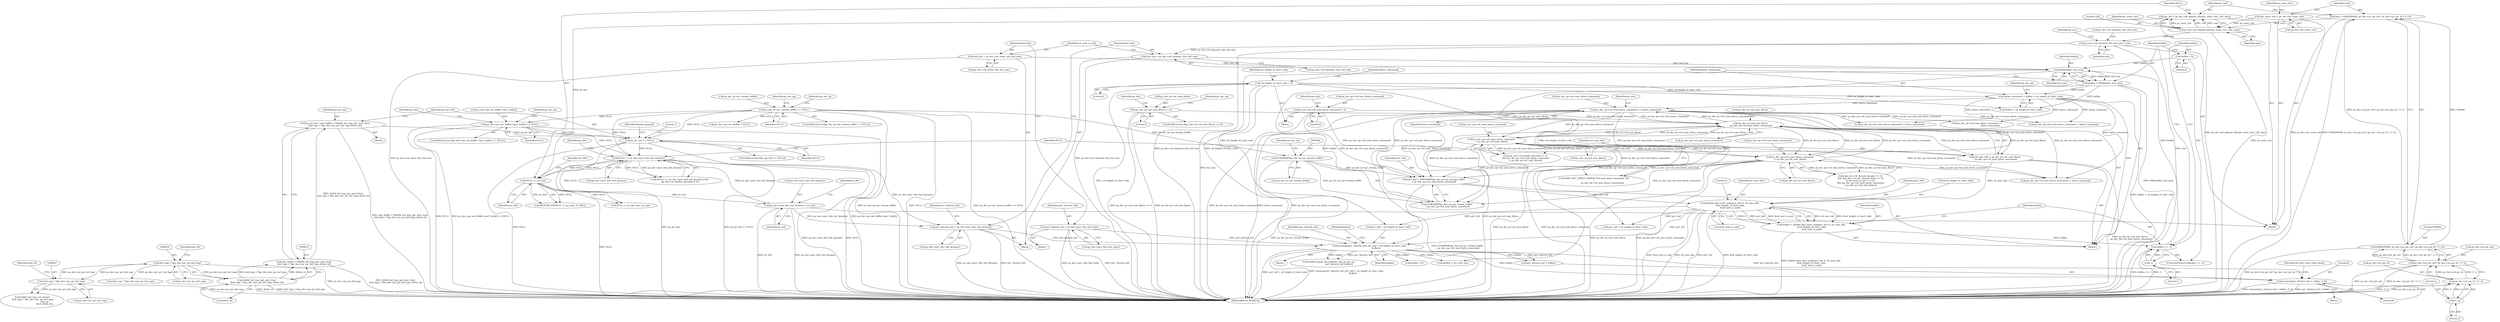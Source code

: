 digraph "0_Android_326fe991a4b7971e8aeaf4ac775491dd8abd85bb@API" {
"1001218" [label="(Call,memset(pu1_bitstrm_buf + buflen, 0, 8))"];
"1001205" [label="(Call,memcpy(pu1_bitstrm_buf, pu1_buf + u4_length_of_start_code,\n                   buflen))"];
"1001060" [label="(Call,pu1_bitstrm_buf = ps_dec->pu1_bits_buf_dynamic)"];
"1001000" [label="(Call,NULL == ps_dec->pu1_bits_buf_dynamic)"];
"1001041" [label="(Call,NULL == pv_buf)"];
"1001034" [label="(Call,pv_buf = ps_dec->pf_aligned_alloc(pv_mem_ctxt, 128, size))"];
"1001036" [label="(Call,ps_dec->pf_aligned_alloc(pv_mem_ctxt, 128, size))"];
"1001014" [label="(Call,*pv_mem_ctxt = ps_dec->pv_mem_ctxt)"];
"1001019" [label="(Call,size = MAX(256000, ps_dec->u2_pic_wd * ps_dec->u2_pic_ht * 3 / 2))"];
"1001021" [label="(Call,MAX(256000, ps_dec->u2_pic_wd * ps_dec->u2_pic_ht * 3 / 2))"];
"1001023" [label="(Call,ps_dec->u2_pic_wd * ps_dec->u2_pic_ht * 3 / 2)"];
"1001027" [label="(Call,ps_dec->u2_pic_ht * 3 / 2)"];
"1001031" [label="(Call,3 / 2)"];
"1000406" [label="(Call,ps_dec->ps_out_buffer->pu1_bufs[i] == NULL)"];
"1000260" [label="(Call,ps_dec_ip->pv_stream_buffer == NULL)"];
"1000623" [label="(Call,ps_pic_buf == NULL)"];
"1000610" [label="(Call,ps_pic_buf = (pic_buffer_t *)ih264_buf_mgr_get_next_free(\n (buf_mgr_t *)ps_dec->pv_pic_buf_mgr, &free_id))"];
"1000612" [label="(Call,(pic_buffer_t *)ih264_buf_mgr_get_next_free(\n (buf_mgr_t *)ps_dec->pv_pic_buf_mgr, &free_id))"];
"1000614" [label="(Call,ih264_buf_mgr_get_next_free(\n (buf_mgr_t *)ps_dec->pv_pic_buf_mgr, &free_id))"];
"1000615" [label="(Call,(buf_mgr_t *)ps_dec->pv_pic_buf_mgr)"];
"1000686" [label="(Call,(buf_mgr_t *)ps_dec->pv_pic_buf_mgr)"];
"1001045" [label="(Call,ps_dec->pu1_bits_buf_dynamic = pv_buf)"];
"1001072" [label="(Call,pu1_bitstrm_buf = ps_dec->pu1_bits_buf_static)"];
"1001087" [label="(Call,ih264d_find_start_code(pu1_buf, 0, u4_max_ofst,\n &u4_length_of_start_code,\n &u4_next_is_aud))"];
"1000978" [label="(Call,pu1_buf = (UWORD8*)ps_dec_ip->pv_stream_buffer\n + ps_dec_op->u4_num_bytes_consumed)"];
"1000981" [label="(Call,(UWORD8*)ps_dec_ip->pv_stream_buffer)"];
"1001113" [label="(Call,ps_dec_op->u4_num_bytes_consumed += bytes_consumed)"];
"1001108" [label="(Call,bytes_consumed = buflen + u4_length_of_start_code)"];
"1001103" [label="(Call,buflen = MIN(buflen, buf_size))"];
"1001105" [label="(Call,MIN(buflen, buf_size))"];
"1001096" [label="(Call,buflen == -1)"];
"1001085" [label="(Call,buflen = ih264d_find_start_code(pu1_buf, 0, u4_max_ofst,\n &u4_length_of_start_code,\n &u4_next_is_aud))"];
"1001098" [label="(Call,-1)"];
"1001100" [label="(Call,buflen = 0)"];
"1001065" [label="(Call,buf_size = ps_dec->u4_dynamic_bits_buf_size)"];
"1001050" [label="(Call,ps_dec->u4_dynamic_bits_buf_size = size)"];
"1001077" [label="(Call,buf_size = ps_dec->u4_static_bits_buf_size)"];
"1000171" [label="(Call,u4_length_of_start_code = 0)"];
"1000991" [label="(Call,ps_dec_ip->u4_num_Bytes\n - ps_dec_op->u4_num_bytes_consumed)"];
"1001430" [label="(Call,ps_dec_op->u4_num_bytes_consumed\n < ps_dec_ip->u4_num_Bytes)"];
"1001455" [label="(Call,ps_dec_op->u4_num_bytes_consumed\n < ps_dec_ip->u4_num_Bytes)"];
"1000281" [label="(Call,ps_dec_ip->u4_num_Bytes <= 0)"];
"1000306" [label="(Call,ps_dec_op->u4_num_bytes_consumed = 0)"];
"1000989" [label="(Call,u4_max_ofst = ps_dec_ip->u4_num_Bytes\n - ps_dec_op->u4_num_bytes_consumed)"];
"1001088" [label="(Identifier,pu1_buf)"];
"1001375" [label="(Call,ps_dec_op->u4_num_bytes_consumed -= bytes_consumed)"];
"1002105" [label="(Call,NULL != ps_dec->ps_cur_sps)"];
"1000311" [label="(Call,ps_dec->ps_out_buffer = NULL)"];
"1001057" [label="(Identifier,ps_dec)"];
"1000617" [label="(Call,ps_dec->pv_pic_buf_mgr)"];
"1001039" [label="(Identifier,size)"];
"1001217" [label="(Block,)"];
"1000614" [label="(Call,ih264_buf_mgr_get_next_free(\n (buf_mgr_t *)ps_dec->pv_pic_buf_mgr, &free_id))"];
"1001099" [label="(Literal,1)"];
"1000285" [label="(Literal,0)"];
"1000991" [label="(Call,ps_dec_ip->u4_num_Bytes\n - ps_dec_op->u4_num_bytes_consumed)"];
"1001085" [label="(Call,buflen = ih264d_find_start_code(pu1_buf, 0, u4_max_ofst,\n &u4_length_of_start_code,\n &u4_next_is_aud))"];
"1001010" [label="(Block,)"];
"1001077" [label="(Call,buf_size = ps_dec->u4_static_bits_buf_size)"];
"1001431" [label="(Call,ps_dec_op->u4_num_bytes_consumed)"];
"1001066" [label="(Identifier,buf_size)"];
"1001291" [label="(Call,ih264d_parse_nal_unit(dec_hdl, ps_dec_op,\n                              pu1_bitstrm_buf, buflen))"];
"1001103" [label="(Call,buflen = MIN(buflen, buf_size))"];
"1000980" [label="(Call,(UWORD8*)ps_dec_ip->pv_stream_buffer\n + ps_dec_op->u4_num_bytes_consumed)"];
"1001439" [label="(Call,((ps_dec->i4_decode_header == 0)\n && ((ps_dec->u1_pic_decode_done == 0)\n || (u4_next_is_aud == 1)))\n && (ps_dec_op->u4_num_bytes_consumed\n < ps_dec_ip->u4_num_Bytes))"];
"1001223" [label="(Literal,8)"];
"1001219" [label="(Call,pu1_bitstrm_buf + buflen)"];
"1000990" [label="(Identifier,u4_max_ofst)"];
"1000281" [label="(Call,ps_dec_ip->u4_num_Bytes <= 0)"];
"1001074" [label="(Call,ps_dec->pu1_bits_buf_static)"];
"1001051" [label="(Call,ps_dec->u4_dynamic_bits_buf_size)"];
"1000989" [label="(Call,u4_max_ofst = ps_dec_ip->u4_num_Bytes\n - ps_dec_op->u4_num_bytes_consumed)"];
"1000435" [label="(Identifier,ps_dec)"];
"1001100" [label="(Call,buflen = 0)"];
"1001117" [label="(Identifier,bytes_consumed)"];
"1001115" [label="(Identifier,ps_dec_op)"];
"1001019" [label="(Call,size = MAX(256000, ps_dec->u2_pic_wd * ps_dec->u2_pic_ht * 3 / 2))"];
"1001033" [label="(Literal,2)"];
"1001097" [label="(Identifier,buflen)"];
"1000260" [label="(Call,ps_dec_ip->pv_stream_buffer == NULL)"];
"1000407" [label="(Call,ps_dec->ps_out_buffer->pu1_bufs[i])"];
"1001049" [label="(Identifier,pv_buf)"];
"1000283" [label="(Identifier,ps_dec_ip)"];
"1000418" [label="(Identifier,ps_dec_op)"];
"1001014" [label="(Call,*pv_mem_ctxt = ps_dec->pv_mem_ctxt)"];
"1001091" [label="(Call,&u4_length_of_start_code)"];
"1001078" [label="(Identifier,buf_size)"];
"1001089" [label="(Literal,0)"];
"1001062" [label="(Call,ps_dec->pu1_bits_buf_dynamic)"];
"1000612" [label="(Call,(pic_buffer_t *)ih264_buf_mgr_get_next_free(\n (buf_mgr_t *)ps_dec->pv_pic_buf_mgr, &free_id))"];
"1001086" [label="(Identifier,buflen)"];
"1000624" [label="(Identifier,ps_pic_buf)"];
"1001214" [label="(Identifier,buflen)"];
"1001456" [label="(Call,ps_dec_op->u4_num_bytes_consumed)"];
"1001110" [label="(Call,buflen + u4_length_of_start_code)"];
"1001072" [label="(Call,pu1_bitstrm_buf = ps_dec->pu1_bits_buf_static)"];
"1001041" [label="(Call,NULL == pv_buf)"];
"1001114" [label="(Call,ps_dec_op->u4_num_bytes_consumed)"];
"1001156" [label="(Call,ps_dec_op->u4_num_bytes_consumed -=\n                                        bytes_consumed)"];
"1000685" [label="(Call,ih264_buf_mgr_set_status(\n (buf_mgr_t *)ps_dec->pv_pic_buf_mgr,\n                                    free_id,\n                                    BUF_MGR_IO))"];
"1001096" [label="(Call,buflen == -1)"];
"1001042" [label="(Identifier,NULL)"];
"1000261" [label="(Call,ps_dec_ip->pv_stream_buffer)"];
"1001043" [label="(Identifier,pv_buf)"];
"1001090" [label="(Identifier,u4_max_ofst)"];
"1001065" [label="(Call,buf_size = ps_dec->u4_dynamic_bits_buf_size)"];
"1001038" [label="(Literal,128)"];
"1001124" [label="(Identifier,ps_dec)"];
"1001002" [label="(Call,ps_dec->pu1_bits_buf_dynamic)"];
"1000983" [label="(Call,ps_dec_ip->pv_stream_buffer)"];
"1000979" [label="(Identifier,pu1_buf)"];
"1001023" [label="(Call,ps_dec->u2_pic_wd * ps_dec->u2_pic_ht * 3 / 2)"];
"1001108" [label="(Call,bytes_consumed = buflen + u4_length_of_start_code)"];
"1000173" [label="(Literal,0)"];
"1001106" [label="(Identifier,buflen)"];
"1001054" [label="(Identifier,size)"];
"1001034" [label="(Call,pv_buf = ps_dec->pf_aligned_alloc(pv_mem_ctxt, 128, size))"];
"1001424" [label="(Call,(ps_dec->i4_header_decoded != 3)\n && (ps_dec_op->u4_num_bytes_consumed\n < ps_dec_ip->u4_num_Bytes))"];
"1000992" [label="(Call,ps_dec_ip->u4_num_Bytes)"];
"1001000" [label="(Call,NULL == ps_dec->pu1_bits_buf_dynamic)"];
"1001210" [label="(Identifier,buflen)"];
"1001113" [label="(Call,ps_dec_op->u4_num_bytes_consumed += bytes_consumed)"];
"1001213" [label="(Call,buflen + 8)"];
"1000414" [label="(Identifier,NULL)"];
"1001036" [label="(Call,ps_dec->pf_aligned_alloc(pv_mem_ctxt, 128, size))"];
"1001098" [label="(Call,-1)"];
"1000172" [label="(Identifier,u4_length_of_start_code)"];
"1000686" [label="(Call,(buf_mgr_t *)ps_dec->pv_pic_buf_mgr)"];
"1000999" [label="(Call,(NULL == ps_dec->pu1_bits_buf_dynamic) &&\n (ps_dec->i4_header_decoded & 1))"];
"1001020" [label="(Identifier,size)"];
"1000615" [label="(Call,(buf_mgr_t *)ps_dec->pv_pic_buf_mgr)"];
"1000608" [label="(Block,)"];
"1001052" [label="(Identifier,ps_dec)"];
"1001083" [label="(Identifier,u4_next_is_aud)"];
"1001434" [label="(Call,ps_dec_ip->u4_num_Bytes)"];
"1001007" [label="(Identifier,ps_dec)"];
"1001037" [label="(Identifier,pv_mem_ctxt)"];
"1001079" [label="(Call,ps_dec->u4_static_bits_buf_size)"];
"1000303" [label="(Identifier,ps_dec)"];
"1000282" [label="(Call,ps_dec_ip->u4_num_Bytes)"];
"1001050" [label="(Call,ps_dec->u4_dynamic_bits_buf_size = size)"];
"1001001" [label="(Identifier,NULL)"];
"1002147" [label="(MethodReturn,WORD32)"];
"1000622" [label="(ControlStructure,if(ps_pic_buf == NULL))"];
"1001087" [label="(Call,ih264d_find_start_code(pu1_buf, 0, u4_max_ofst,\n &u4_length_of_start_code,\n &u4_next_is_aud))"];
"1001060" [label="(Call,pu1_bitstrm_buf = ps_dec->pu1_bits_buf_dynamic)"];
"1000406" [label="(Call,ps_dec->ps_out_buffer->pu1_bufs[i] == NULL)"];
"1001455" [label="(Call,ps_dec_op->u4_num_bytes_consumed\n < ps_dec_ip->u4_num_Bytes)"];
"1001207" [label="(Call,pu1_buf + u4_length_of_start_code)"];
"1001045" [label="(Call,ps_dec->pu1_bits_buf_dynamic = pv_buf)"];
"1001095" [label="(ControlStructure,if(buflen == -1))"];
"1001218" [label="(Call,memset(pu1_bitstrm_buf + buflen, 0, 8))"];
"1001107" [label="(Identifier,buf_size)"];
"1001430" [label="(Call,ps_dec_op->u4_num_bytes_consumed\n < ps_dec_ip->u4_num_Bytes)"];
"1000171" [label="(Call,u4_length_of_start_code = 0)"];
"1001016" [label="(Call,ps_dec->pv_mem_ctxt)"];
"1001032" [label="(Literal,3)"];
"1000630" [label="(Identifier,display_queued)"];
"1000264" [label="(Identifier,NULL)"];
"1000978" [label="(Call,pu1_buf = (UWORD8*)ps_dec_ip->pv_stream_buffer\n + ps_dec_op->u4_num_bytes_consumed)"];
"1000151" [label="(Block,)"];
"1000280" [label="(ControlStructure,if(ps_dec_ip->u4_num_Bytes <= 0))"];
"1001205" [label="(Call,memcpy(pu1_bitstrm_buf, pu1_buf + u4_length_of_start_code,\n                   buflen))"];
"1000313" [label="(Identifier,ps_dec)"];
"1001131" [label="(Call,pu1_buf + u4_length_of_start_code)"];
"1000981" [label="(Call,(UWORD8*)ps_dec_ip->pv_stream_buffer)"];
"1001225" [label="(Identifier,u4_first_start_code_found)"];
"1000268" [label="(Identifier,ps_dec_op)"];
"1000621" [label="(Identifier,free_id)"];
"1001104" [label="(Identifier,buflen)"];
"1001061" [label="(Identifier,pu1_bitstrm_buf)"];
"1001212" [label="(Call,(buflen + 8) < buf_size)"];
"1002140" [label="(Call,H264_DEC_DEBUG_PRINT(\"The num bytes consumed: %d\n\",\n                         ps_dec_op->u4_num_bytes_consumed))"];
"1001109" [label="(Identifier,bytes_consumed)"];
"1001071" [label="(Block,)"];
"1000995" [label="(Call,ps_dec_op->u4_num_bytes_consumed)"];
"1001024" [label="(Call,ps_dec->u2_pic_wd)"];
"1001031" [label="(Call,3 / 2)"];
"1001105" [label="(Call,MIN(buflen, buf_size))"];
"1001073" [label="(Identifier,pu1_bitstrm_buf)"];
"1000610" [label="(Call,ps_pic_buf = (pic_buffer_t *)ih264_buf_mgr_get_next_free(\n (buf_mgr_t *)ps_dec->pv_pic_buf_mgr, &free_id))"];
"1001102" [label="(Literal,0)"];
"1000691" [label="(Identifier,free_id)"];
"1000306" [label="(Call,ps_dec_op->u4_num_bytes_consumed = 0)"];
"1001222" [label="(Literal,0)"];
"1000176" [label="(Identifier,bytes_consumed)"];
"1001035" [label="(Identifier,pv_buf)"];
"1001021" [label="(Call,MAX(256000, ps_dec->u2_pic_wd * ps_dec->u2_pic_ht * 3 / 2))"];
"1000987" [label="(Identifier,ps_dec_op)"];
"1001028" [label="(Call,ps_dec->u2_pic_ht)"];
"1000625" [label="(Identifier,NULL)"];
"1000611" [label="(Identifier,ps_pic_buf)"];
"1000976" [label="(Block,)"];
"1001015" [label="(Identifier,pv_mem_ctxt)"];
"1001592" [label="(Call,ps_dec_op->u4_num_bytes_consumed -= bytes_consumed)"];
"1001459" [label="(Call,ps_dec_ip->u4_num_Bytes)"];
"1001101" [label="(Identifier,buflen)"];
"1001044" [label="(Identifier,IV_FAIL)"];
"1001093" [label="(Call,&u4_next_is_aud)"];
"1001067" [label="(Call,ps_dec->u4_dynamic_bits_buf_size)"];
"1000405" [label="(ControlStructure,if(ps_dec->ps_out_buffer->pu1_bufs[i] == NULL))"];
"1000289" [label="(Identifier,ps_dec_op)"];
"1001204" [label="(Block,)"];
"1000259" [label="(ControlStructure,if(ps_dec_ip->pv_stream_buffer == NULL))"];
"1000688" [label="(Call,ps_dec->pv_pic_buf_mgr)"];
"1000307" [label="(Call,ps_dec_op->u4_num_bytes_consumed)"];
"1001046" [label="(Call,ps_dec->pu1_bits_buf_dynamic)"];
"1000623" [label="(Call,ps_pic_buf == NULL)"];
"1001059" [label="(Block,)"];
"1001040" [label="(Call,RETURN_IF((NULL == pv_buf), IV_FAIL))"];
"1001027" [label="(Call,ps_dec->u2_pic_ht * 3 / 2)"];
"1001022" [label="(Literal,256000)"];
"1000678" [label="(Literal,1)"];
"1000696" [label="(Call,(buf_mgr_t *)ps_dec->pv_pic_buf_mgr)"];
"1001206" [label="(Identifier,pu1_bitstrm_buf)"];
"1000620" [label="(Call,&free_id)"];
"1000310" [label="(Literal,0)"];
"1001352" [label="(Call,ps_dec_op->u4_num_bytes_consumed -= bytes_consumed)"];
"1001218" -> "1001217"  [label="AST: "];
"1001218" -> "1001223"  [label="CFG: "];
"1001219" -> "1001218"  [label="AST: "];
"1001222" -> "1001218"  [label="AST: "];
"1001223" -> "1001218"  [label="AST: "];
"1001225" -> "1001218"  [label="CFG: "];
"1001218" -> "1002147"  [label="DDG: memset(pu1_bitstrm_buf + buflen, 0, 8)"];
"1001218" -> "1002147"  [label="DDG: pu1_bitstrm_buf + buflen"];
"1001205" -> "1001218"  [label="DDG: pu1_bitstrm_buf"];
"1001205" -> "1001218"  [label="DDG: buflen"];
"1001205" -> "1001204"  [label="AST: "];
"1001205" -> "1001210"  [label="CFG: "];
"1001206" -> "1001205"  [label="AST: "];
"1001207" -> "1001205"  [label="AST: "];
"1001210" -> "1001205"  [label="AST: "];
"1001214" -> "1001205"  [label="CFG: "];
"1001205" -> "1002147"  [label="DDG: memcpy(pu1_bitstrm_buf, pu1_buf + u4_length_of_start_code,\n                   buflen)"];
"1001205" -> "1002147"  [label="DDG: pu1_buf + u4_length_of_start_code"];
"1001060" -> "1001205"  [label="DDG: pu1_bitstrm_buf"];
"1001072" -> "1001205"  [label="DDG: pu1_bitstrm_buf"];
"1001087" -> "1001205"  [label="DDG: pu1_buf"];
"1000171" -> "1001205"  [label="DDG: u4_length_of_start_code"];
"1001103" -> "1001205"  [label="DDG: buflen"];
"1001205" -> "1001212"  [label="DDG: buflen"];
"1001205" -> "1001213"  [label="DDG: buflen"];
"1001205" -> "1001219"  [label="DDG: pu1_bitstrm_buf"];
"1001205" -> "1001219"  [label="DDG: buflen"];
"1001205" -> "1001291"  [label="DDG: pu1_bitstrm_buf"];
"1001205" -> "1001291"  [label="DDG: buflen"];
"1001060" -> "1001059"  [label="AST: "];
"1001060" -> "1001062"  [label="CFG: "];
"1001061" -> "1001060"  [label="AST: "];
"1001062" -> "1001060"  [label="AST: "];
"1001066" -> "1001060"  [label="CFG: "];
"1001060" -> "1002147"  [label="DDG: ps_dec->pu1_bits_buf_dynamic"];
"1001060" -> "1002147"  [label="DDG: pu1_bitstrm_buf"];
"1001000" -> "1001060"  [label="DDG: ps_dec->pu1_bits_buf_dynamic"];
"1001045" -> "1001060"  [label="DDG: ps_dec->pu1_bits_buf_dynamic"];
"1001000" -> "1000999"  [label="AST: "];
"1001000" -> "1001002"  [label="CFG: "];
"1001001" -> "1001000"  [label="AST: "];
"1001002" -> "1001000"  [label="AST: "];
"1001007" -> "1001000"  [label="CFG: "];
"1000999" -> "1001000"  [label="CFG: "];
"1001000" -> "1002147"  [label="DDG: NULL"];
"1001000" -> "1002147"  [label="DDG: ps_dec->pu1_bits_buf_dynamic"];
"1001000" -> "1000999"  [label="DDG: NULL"];
"1001000" -> "1000999"  [label="DDG: ps_dec->pu1_bits_buf_dynamic"];
"1001041" -> "1001000"  [label="DDG: NULL"];
"1000406" -> "1001000"  [label="DDG: NULL"];
"1000623" -> "1001000"  [label="DDG: NULL"];
"1000260" -> "1001000"  [label="DDG: NULL"];
"1001045" -> "1001000"  [label="DDG: ps_dec->pu1_bits_buf_dynamic"];
"1001000" -> "1001041"  [label="DDG: NULL"];
"1001000" -> "1002105"  [label="DDG: NULL"];
"1001041" -> "1001040"  [label="AST: "];
"1001041" -> "1001043"  [label="CFG: "];
"1001042" -> "1001041"  [label="AST: "];
"1001043" -> "1001041"  [label="AST: "];
"1001044" -> "1001041"  [label="CFG: "];
"1001041" -> "1002147"  [label="DDG: NULL"];
"1001041" -> "1001040"  [label="DDG: NULL"];
"1001041" -> "1001040"  [label="DDG: pv_buf"];
"1001034" -> "1001041"  [label="DDG: pv_buf"];
"1001041" -> "1001045"  [label="DDG: pv_buf"];
"1001041" -> "1002105"  [label="DDG: NULL"];
"1001034" -> "1001010"  [label="AST: "];
"1001034" -> "1001036"  [label="CFG: "];
"1001035" -> "1001034"  [label="AST: "];
"1001036" -> "1001034"  [label="AST: "];
"1001042" -> "1001034"  [label="CFG: "];
"1001034" -> "1002147"  [label="DDG: ps_dec->pf_aligned_alloc(pv_mem_ctxt, 128, size)"];
"1001036" -> "1001034"  [label="DDG: pv_mem_ctxt"];
"1001036" -> "1001034"  [label="DDG: 128"];
"1001036" -> "1001034"  [label="DDG: size"];
"1001036" -> "1001039"  [label="CFG: "];
"1001037" -> "1001036"  [label="AST: "];
"1001038" -> "1001036"  [label="AST: "];
"1001039" -> "1001036"  [label="AST: "];
"1001036" -> "1002147"  [label="DDG: pv_mem_ctxt"];
"1001014" -> "1001036"  [label="DDG: pv_mem_ctxt"];
"1001019" -> "1001036"  [label="DDG: size"];
"1001036" -> "1001050"  [label="DDG: size"];
"1001014" -> "1001010"  [label="AST: "];
"1001014" -> "1001016"  [label="CFG: "];
"1001015" -> "1001014"  [label="AST: "];
"1001016" -> "1001014"  [label="AST: "];
"1001020" -> "1001014"  [label="CFG: "];
"1001014" -> "1002147"  [label="DDG: ps_dec->pv_mem_ctxt"];
"1001019" -> "1001010"  [label="AST: "];
"1001019" -> "1001021"  [label="CFG: "];
"1001020" -> "1001019"  [label="AST: "];
"1001021" -> "1001019"  [label="AST: "];
"1001035" -> "1001019"  [label="CFG: "];
"1001019" -> "1002147"  [label="DDG: MAX(256000, ps_dec->u2_pic_wd * ps_dec->u2_pic_ht * 3 / 2)"];
"1001021" -> "1001019"  [label="DDG: 256000"];
"1001021" -> "1001019"  [label="DDG: ps_dec->u2_pic_wd * ps_dec->u2_pic_ht * 3 / 2"];
"1001021" -> "1001023"  [label="CFG: "];
"1001022" -> "1001021"  [label="AST: "];
"1001023" -> "1001021"  [label="AST: "];
"1001021" -> "1002147"  [label="DDG: ps_dec->u2_pic_wd * ps_dec->u2_pic_ht * 3 / 2"];
"1001023" -> "1001021"  [label="DDG: ps_dec->u2_pic_wd"];
"1001023" -> "1001021"  [label="DDG: ps_dec->u2_pic_ht * 3 / 2"];
"1001023" -> "1001027"  [label="CFG: "];
"1001024" -> "1001023"  [label="AST: "];
"1001027" -> "1001023"  [label="AST: "];
"1001023" -> "1002147"  [label="DDG: ps_dec->u2_pic_wd"];
"1001023" -> "1002147"  [label="DDG: ps_dec->u2_pic_ht * 3 / 2"];
"1001027" -> "1001023"  [label="DDG: ps_dec->u2_pic_ht"];
"1001027" -> "1001023"  [label="DDG: 3 / 2"];
"1001027" -> "1001031"  [label="CFG: "];
"1001028" -> "1001027"  [label="AST: "];
"1001031" -> "1001027"  [label="AST: "];
"1001027" -> "1002147"  [label="DDG: ps_dec->u2_pic_ht"];
"1001027" -> "1002147"  [label="DDG: 3 / 2"];
"1001031" -> "1001027"  [label="DDG: 3"];
"1001031" -> "1001027"  [label="DDG: 2"];
"1001031" -> "1001033"  [label="CFG: "];
"1001032" -> "1001031"  [label="AST: "];
"1001033" -> "1001031"  [label="AST: "];
"1000406" -> "1000405"  [label="AST: "];
"1000406" -> "1000414"  [label="CFG: "];
"1000407" -> "1000406"  [label="AST: "];
"1000414" -> "1000406"  [label="AST: "];
"1000418" -> "1000406"  [label="CFG: "];
"1000435" -> "1000406"  [label="CFG: "];
"1000406" -> "1002147"  [label="DDG: ps_dec->ps_out_buffer->pu1_bufs[i]"];
"1000406" -> "1002147"  [label="DDG: NULL"];
"1000406" -> "1002147"  [label="DDG: ps_dec->ps_out_buffer->pu1_bufs[i] == NULL"];
"1000260" -> "1000406"  [label="DDG: NULL"];
"1000406" -> "1000623"  [label="DDG: NULL"];
"1000260" -> "1000259"  [label="AST: "];
"1000260" -> "1000264"  [label="CFG: "];
"1000261" -> "1000260"  [label="AST: "];
"1000264" -> "1000260"  [label="AST: "];
"1000268" -> "1000260"  [label="CFG: "];
"1000283" -> "1000260"  [label="CFG: "];
"1000260" -> "1002147"  [label="DDG: ps_dec_ip->pv_stream_buffer == NULL"];
"1000260" -> "1002147"  [label="DDG: NULL"];
"1000260" -> "1002147"  [label="DDG: ps_dec_ip->pv_stream_buffer"];
"1000260" -> "1000311"  [label="DDG: NULL"];
"1000260" -> "1000623"  [label="DDG: NULL"];
"1000260" -> "1000981"  [label="DDG: ps_dec_ip->pv_stream_buffer"];
"1000623" -> "1000622"  [label="AST: "];
"1000623" -> "1000625"  [label="CFG: "];
"1000624" -> "1000623"  [label="AST: "];
"1000625" -> "1000623"  [label="AST: "];
"1000630" -> "1000623"  [label="CFG: "];
"1000678" -> "1000623"  [label="CFG: "];
"1000623" -> "1002147"  [label="DDG: ps_pic_buf == NULL"];
"1000623" -> "1002147"  [label="DDG: ps_pic_buf"];
"1000623" -> "1002147"  [label="DDG: NULL"];
"1000610" -> "1000623"  [label="DDG: ps_pic_buf"];
"1000610" -> "1000608"  [label="AST: "];
"1000610" -> "1000612"  [label="CFG: "];
"1000611" -> "1000610"  [label="AST: "];
"1000612" -> "1000610"  [label="AST: "];
"1000624" -> "1000610"  [label="CFG: "];
"1000610" -> "1002147"  [label="DDG: (pic_buffer_t *)ih264_buf_mgr_get_next_free(\n (buf_mgr_t *)ps_dec->pv_pic_buf_mgr, &free_id)"];
"1000612" -> "1000610"  [label="DDG: ih264_buf_mgr_get_next_free(\n (buf_mgr_t *)ps_dec->pv_pic_buf_mgr, &free_id)"];
"1000612" -> "1000614"  [label="CFG: "];
"1000613" -> "1000612"  [label="AST: "];
"1000614" -> "1000612"  [label="AST: "];
"1000612" -> "1002147"  [label="DDG: ih264_buf_mgr_get_next_free(\n (buf_mgr_t *)ps_dec->pv_pic_buf_mgr, &free_id)"];
"1000614" -> "1000612"  [label="DDG: (buf_mgr_t *)ps_dec->pv_pic_buf_mgr"];
"1000614" -> "1000612"  [label="DDG: &free_id"];
"1000614" -> "1000620"  [label="CFG: "];
"1000615" -> "1000614"  [label="AST: "];
"1000620" -> "1000614"  [label="AST: "];
"1000614" -> "1002147"  [label="DDG: (buf_mgr_t *)ps_dec->pv_pic_buf_mgr"];
"1000614" -> "1002147"  [label="DDG: &free_id"];
"1000615" -> "1000614"  [label="DDG: ps_dec->pv_pic_buf_mgr"];
"1000615" -> "1000617"  [label="CFG: "];
"1000616" -> "1000615"  [label="AST: "];
"1000617" -> "1000615"  [label="AST: "];
"1000621" -> "1000615"  [label="CFG: "];
"1000615" -> "1002147"  [label="DDG: ps_dec->pv_pic_buf_mgr"];
"1000686" -> "1000615"  [label="DDG: ps_dec->pv_pic_buf_mgr"];
"1000615" -> "1000686"  [label="DDG: ps_dec->pv_pic_buf_mgr"];
"1000615" -> "1000696"  [label="DDG: ps_dec->pv_pic_buf_mgr"];
"1000686" -> "1000685"  [label="AST: "];
"1000686" -> "1000688"  [label="CFG: "];
"1000687" -> "1000686"  [label="AST: "];
"1000688" -> "1000686"  [label="AST: "];
"1000691" -> "1000686"  [label="CFG: "];
"1000686" -> "1002147"  [label="DDG: ps_dec->pv_pic_buf_mgr"];
"1000686" -> "1000685"  [label="DDG: ps_dec->pv_pic_buf_mgr"];
"1001045" -> "1001010"  [label="AST: "];
"1001045" -> "1001049"  [label="CFG: "];
"1001046" -> "1001045"  [label="AST: "];
"1001049" -> "1001045"  [label="AST: "];
"1001052" -> "1001045"  [label="CFG: "];
"1001045" -> "1002147"  [label="DDG: pv_buf"];
"1001045" -> "1002147"  [label="DDG: ps_dec->pu1_bits_buf_dynamic"];
"1001072" -> "1001071"  [label="AST: "];
"1001072" -> "1001074"  [label="CFG: "];
"1001073" -> "1001072"  [label="AST: "];
"1001074" -> "1001072"  [label="AST: "];
"1001078" -> "1001072"  [label="CFG: "];
"1001072" -> "1002147"  [label="DDG: ps_dec->pu1_bits_buf_static"];
"1001072" -> "1002147"  [label="DDG: pu1_bitstrm_buf"];
"1001087" -> "1001085"  [label="AST: "];
"1001087" -> "1001093"  [label="CFG: "];
"1001088" -> "1001087"  [label="AST: "];
"1001089" -> "1001087"  [label="AST: "];
"1001090" -> "1001087"  [label="AST: "];
"1001091" -> "1001087"  [label="AST: "];
"1001093" -> "1001087"  [label="AST: "];
"1001085" -> "1001087"  [label="CFG: "];
"1001087" -> "1002147"  [label="DDG: pu1_buf"];
"1001087" -> "1002147"  [label="DDG: &u4_length_of_start_code"];
"1001087" -> "1002147"  [label="DDG: &u4_next_is_aud"];
"1001087" -> "1002147"  [label="DDG: u4_max_ofst"];
"1001087" -> "1001085"  [label="DDG: u4_max_ofst"];
"1001087" -> "1001085"  [label="DDG: &u4_length_of_start_code"];
"1001087" -> "1001085"  [label="DDG: 0"];
"1001087" -> "1001085"  [label="DDG: pu1_buf"];
"1001087" -> "1001085"  [label="DDG: &u4_next_is_aud"];
"1000978" -> "1001087"  [label="DDG: pu1_buf"];
"1000989" -> "1001087"  [label="DDG: u4_max_ofst"];
"1001087" -> "1001131"  [label="DDG: pu1_buf"];
"1001087" -> "1001207"  [label="DDG: pu1_buf"];
"1000978" -> "1000976"  [label="AST: "];
"1000978" -> "1000980"  [label="CFG: "];
"1000979" -> "1000978"  [label="AST: "];
"1000980" -> "1000978"  [label="AST: "];
"1000990" -> "1000978"  [label="CFG: "];
"1000978" -> "1002147"  [label="DDG: (UWORD8*)ps_dec_ip->pv_stream_buffer\n + ps_dec_op->u4_num_bytes_consumed"];
"1000981" -> "1000978"  [label="DDG: ps_dec_ip->pv_stream_buffer"];
"1001113" -> "1000978"  [label="DDG: ps_dec_op->u4_num_bytes_consumed"];
"1000306" -> "1000978"  [label="DDG: ps_dec_op->u4_num_bytes_consumed"];
"1001455" -> "1000978"  [label="DDG: ps_dec_op->u4_num_bytes_consumed"];
"1001430" -> "1000978"  [label="DDG: ps_dec_op->u4_num_bytes_consumed"];
"1000981" -> "1000980"  [label="AST: "];
"1000981" -> "1000983"  [label="CFG: "];
"1000982" -> "1000981"  [label="AST: "];
"1000983" -> "1000981"  [label="AST: "];
"1000987" -> "1000981"  [label="CFG: "];
"1000981" -> "1002147"  [label="DDG: ps_dec_ip->pv_stream_buffer"];
"1000981" -> "1000980"  [label="DDG: ps_dec_ip->pv_stream_buffer"];
"1001113" -> "1000976"  [label="AST: "];
"1001113" -> "1001117"  [label="CFG: "];
"1001114" -> "1001113"  [label="AST: "];
"1001117" -> "1001113"  [label="AST: "];
"1001124" -> "1001113"  [label="CFG: "];
"1001113" -> "1002147"  [label="DDG: ps_dec_op->u4_num_bytes_consumed"];
"1001113" -> "1002147"  [label="DDG: bytes_consumed"];
"1001113" -> "1000980"  [label="DDG: ps_dec_op->u4_num_bytes_consumed"];
"1001113" -> "1000991"  [label="DDG: ps_dec_op->u4_num_bytes_consumed"];
"1001108" -> "1001113"  [label="DDG: bytes_consumed"];
"1000991" -> "1001113"  [label="DDG: ps_dec_op->u4_num_bytes_consumed"];
"1001113" -> "1001156"  [label="DDG: ps_dec_op->u4_num_bytes_consumed"];
"1001113" -> "1001352"  [label="DDG: ps_dec_op->u4_num_bytes_consumed"];
"1001113" -> "1001375"  [label="DDG: ps_dec_op->u4_num_bytes_consumed"];
"1001113" -> "1001430"  [label="DDG: ps_dec_op->u4_num_bytes_consumed"];
"1001113" -> "1001455"  [label="DDG: ps_dec_op->u4_num_bytes_consumed"];
"1001113" -> "1001592"  [label="DDG: ps_dec_op->u4_num_bytes_consumed"];
"1001113" -> "1002140"  [label="DDG: ps_dec_op->u4_num_bytes_consumed"];
"1001108" -> "1000976"  [label="AST: "];
"1001108" -> "1001110"  [label="CFG: "];
"1001109" -> "1001108"  [label="AST: "];
"1001110" -> "1001108"  [label="AST: "];
"1001115" -> "1001108"  [label="CFG: "];
"1001108" -> "1002147"  [label="DDG: buflen + u4_length_of_start_code"];
"1001103" -> "1001108"  [label="DDG: buflen"];
"1000171" -> "1001108"  [label="DDG: u4_length_of_start_code"];
"1001108" -> "1001156"  [label="DDG: bytes_consumed"];
"1001108" -> "1001352"  [label="DDG: bytes_consumed"];
"1001108" -> "1001375"  [label="DDG: bytes_consumed"];
"1001108" -> "1001592"  [label="DDG: bytes_consumed"];
"1001103" -> "1000976"  [label="AST: "];
"1001103" -> "1001105"  [label="CFG: "];
"1001104" -> "1001103"  [label="AST: "];
"1001105" -> "1001103"  [label="AST: "];
"1001109" -> "1001103"  [label="CFG: "];
"1001103" -> "1002147"  [label="DDG: MIN(buflen, buf_size)"];
"1001105" -> "1001103"  [label="DDG: buflen"];
"1001105" -> "1001103"  [label="DDG: buf_size"];
"1001103" -> "1001110"  [label="DDG: buflen"];
"1001105" -> "1001107"  [label="CFG: "];
"1001106" -> "1001105"  [label="AST: "];
"1001107" -> "1001105"  [label="AST: "];
"1001105" -> "1002147"  [label="DDG: buf_size"];
"1001096" -> "1001105"  [label="DDG: buflen"];
"1001100" -> "1001105"  [label="DDG: buflen"];
"1001065" -> "1001105"  [label="DDG: buf_size"];
"1001077" -> "1001105"  [label="DDG: buf_size"];
"1001105" -> "1001212"  [label="DDG: buf_size"];
"1001096" -> "1001095"  [label="AST: "];
"1001096" -> "1001098"  [label="CFG: "];
"1001097" -> "1001096"  [label="AST: "];
"1001098" -> "1001096"  [label="AST: "];
"1001101" -> "1001096"  [label="CFG: "];
"1001104" -> "1001096"  [label="CFG: "];
"1001096" -> "1002147"  [label="DDG: -1"];
"1001096" -> "1002147"  [label="DDG: buflen == -1"];
"1001085" -> "1001096"  [label="DDG: buflen"];
"1001098" -> "1001096"  [label="DDG: 1"];
"1001085" -> "1000976"  [label="AST: "];
"1001086" -> "1001085"  [label="AST: "];
"1001097" -> "1001085"  [label="CFG: "];
"1001085" -> "1002147"  [label="DDG: ih264d_find_start_code(pu1_buf, 0, u4_max_ofst,\n &u4_length_of_start_code,\n &u4_next_is_aud)"];
"1001098" -> "1001099"  [label="CFG: "];
"1001099" -> "1001098"  [label="AST: "];
"1001100" -> "1001095"  [label="AST: "];
"1001100" -> "1001102"  [label="CFG: "];
"1001101" -> "1001100"  [label="AST: "];
"1001102" -> "1001100"  [label="AST: "];
"1001104" -> "1001100"  [label="CFG: "];
"1001065" -> "1001059"  [label="AST: "];
"1001065" -> "1001067"  [label="CFG: "];
"1001066" -> "1001065"  [label="AST: "];
"1001067" -> "1001065"  [label="AST: "];
"1001083" -> "1001065"  [label="CFG: "];
"1001065" -> "1002147"  [label="DDG: ps_dec->u4_dynamic_bits_buf_size"];
"1001050" -> "1001065"  [label="DDG: ps_dec->u4_dynamic_bits_buf_size"];
"1001050" -> "1001010"  [label="AST: "];
"1001050" -> "1001054"  [label="CFG: "];
"1001051" -> "1001050"  [label="AST: "];
"1001054" -> "1001050"  [label="AST: "];
"1001057" -> "1001050"  [label="CFG: "];
"1001050" -> "1002147"  [label="DDG: ps_dec->u4_dynamic_bits_buf_size"];
"1001050" -> "1002147"  [label="DDG: size"];
"1001077" -> "1001071"  [label="AST: "];
"1001077" -> "1001079"  [label="CFG: "];
"1001078" -> "1001077"  [label="AST: "];
"1001079" -> "1001077"  [label="AST: "];
"1001083" -> "1001077"  [label="CFG: "];
"1001077" -> "1002147"  [label="DDG: ps_dec->u4_static_bits_buf_size"];
"1000171" -> "1000151"  [label="AST: "];
"1000171" -> "1000173"  [label="CFG: "];
"1000172" -> "1000171"  [label="AST: "];
"1000173" -> "1000171"  [label="AST: "];
"1000176" -> "1000171"  [label="CFG: "];
"1000171" -> "1002147"  [label="DDG: u4_length_of_start_code"];
"1000171" -> "1001110"  [label="DDG: u4_length_of_start_code"];
"1000171" -> "1001131"  [label="DDG: u4_length_of_start_code"];
"1000171" -> "1001207"  [label="DDG: u4_length_of_start_code"];
"1000991" -> "1000989"  [label="AST: "];
"1000991" -> "1000995"  [label="CFG: "];
"1000992" -> "1000991"  [label="AST: "];
"1000995" -> "1000991"  [label="AST: "];
"1000989" -> "1000991"  [label="CFG: "];
"1000991" -> "1002147"  [label="DDG: ps_dec_ip->u4_num_Bytes"];
"1000991" -> "1000989"  [label="DDG: ps_dec_ip->u4_num_Bytes"];
"1000991" -> "1000989"  [label="DDG: ps_dec_op->u4_num_bytes_consumed"];
"1001430" -> "1000991"  [label="DDG: ps_dec_ip->u4_num_Bytes"];
"1001430" -> "1000991"  [label="DDG: ps_dec_op->u4_num_bytes_consumed"];
"1001455" -> "1000991"  [label="DDG: ps_dec_ip->u4_num_Bytes"];
"1001455" -> "1000991"  [label="DDG: ps_dec_op->u4_num_bytes_consumed"];
"1000281" -> "1000991"  [label="DDG: ps_dec_ip->u4_num_Bytes"];
"1000306" -> "1000991"  [label="DDG: ps_dec_op->u4_num_bytes_consumed"];
"1000991" -> "1001430"  [label="DDG: ps_dec_ip->u4_num_Bytes"];
"1000991" -> "1001455"  [label="DDG: ps_dec_ip->u4_num_Bytes"];
"1001430" -> "1001424"  [label="AST: "];
"1001430" -> "1001434"  [label="CFG: "];
"1001431" -> "1001430"  [label="AST: "];
"1001434" -> "1001430"  [label="AST: "];
"1001424" -> "1001430"  [label="CFG: "];
"1001430" -> "1002147"  [label="DDG: ps_dec_ip->u4_num_Bytes"];
"1001430" -> "1002147"  [label="DDG: ps_dec_op->u4_num_bytes_consumed"];
"1001430" -> "1000980"  [label="DDG: ps_dec_op->u4_num_bytes_consumed"];
"1001430" -> "1001424"  [label="DDG: ps_dec_op->u4_num_bytes_consumed"];
"1001430" -> "1001424"  [label="DDG: ps_dec_ip->u4_num_Bytes"];
"1001430" -> "1001455"  [label="DDG: ps_dec_op->u4_num_bytes_consumed"];
"1001430" -> "1001455"  [label="DDG: ps_dec_ip->u4_num_Bytes"];
"1001430" -> "1001592"  [label="DDG: ps_dec_op->u4_num_bytes_consumed"];
"1001430" -> "1002140"  [label="DDG: ps_dec_op->u4_num_bytes_consumed"];
"1001455" -> "1001439"  [label="AST: "];
"1001455" -> "1001459"  [label="CFG: "];
"1001456" -> "1001455"  [label="AST: "];
"1001459" -> "1001455"  [label="AST: "];
"1001439" -> "1001455"  [label="CFG: "];
"1001455" -> "1002147"  [label="DDG: ps_dec_ip->u4_num_Bytes"];
"1001455" -> "1002147"  [label="DDG: ps_dec_op->u4_num_bytes_consumed"];
"1001455" -> "1000980"  [label="DDG: ps_dec_op->u4_num_bytes_consumed"];
"1001455" -> "1001439"  [label="DDG: ps_dec_op->u4_num_bytes_consumed"];
"1001455" -> "1001439"  [label="DDG: ps_dec_ip->u4_num_Bytes"];
"1001455" -> "1001592"  [label="DDG: ps_dec_op->u4_num_bytes_consumed"];
"1001455" -> "1002140"  [label="DDG: ps_dec_op->u4_num_bytes_consumed"];
"1000281" -> "1000280"  [label="AST: "];
"1000281" -> "1000285"  [label="CFG: "];
"1000282" -> "1000281"  [label="AST: "];
"1000285" -> "1000281"  [label="AST: "];
"1000289" -> "1000281"  [label="CFG: "];
"1000303" -> "1000281"  [label="CFG: "];
"1000281" -> "1002147"  [label="DDG: ps_dec_ip->u4_num_Bytes"];
"1000281" -> "1002147"  [label="DDG: ps_dec_ip->u4_num_Bytes <= 0"];
"1000306" -> "1000151"  [label="AST: "];
"1000306" -> "1000310"  [label="CFG: "];
"1000307" -> "1000306"  [label="AST: "];
"1000310" -> "1000306"  [label="AST: "];
"1000313" -> "1000306"  [label="CFG: "];
"1000306" -> "1002147"  [label="DDG: ps_dec_op->u4_num_bytes_consumed"];
"1000306" -> "1000980"  [label="DDG: ps_dec_op->u4_num_bytes_consumed"];
"1000989" -> "1000976"  [label="AST: "];
"1000990" -> "1000989"  [label="AST: "];
"1001001" -> "1000989"  [label="CFG: "];
"1000989" -> "1002147"  [label="DDG: ps_dec_ip->u4_num_Bytes\n - ps_dec_op->u4_num_bytes_consumed"];
}
